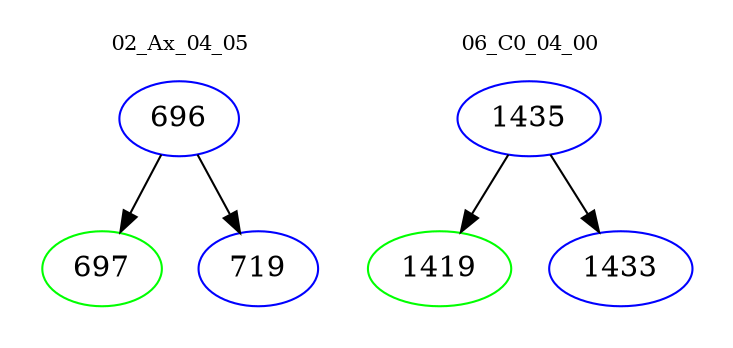 digraph{
subgraph cluster_0 {
color = white
label = "02_Ax_04_05";
fontsize=10;
T0_696 [label="696", color="blue"]
T0_696 -> T0_697 [color="black"]
T0_697 [label="697", color="green"]
T0_696 -> T0_719 [color="black"]
T0_719 [label="719", color="blue"]
}
subgraph cluster_1 {
color = white
label = "06_C0_04_00";
fontsize=10;
T1_1435 [label="1435", color="blue"]
T1_1435 -> T1_1419 [color="black"]
T1_1419 [label="1419", color="green"]
T1_1435 -> T1_1433 [color="black"]
T1_1433 [label="1433", color="blue"]
}
}
